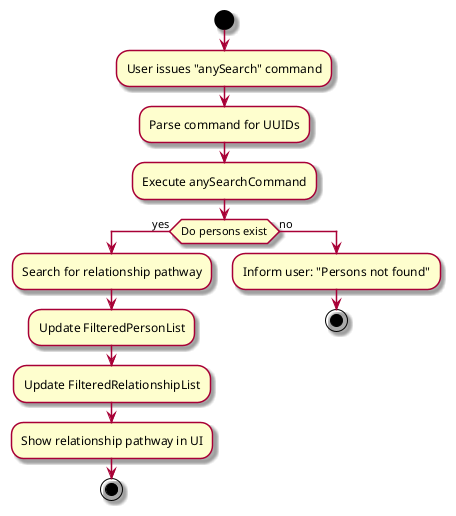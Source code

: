 @startuml
skin rose
skinparam ArrowFontStyle plain

start
:User issues "anySearch" command;

:Parse command for UUIDs;
:Execute anySearchCommand;
if (Do persons exist) then (yes)
    :Search for relationship pathway;
    :Update FilteredPersonList;
    :Update FilteredRelationshipList;
    :Show relationship pathway in UI;
    stop
else (no)
    :Inform user: "Persons not found";
    stop
@enduml
